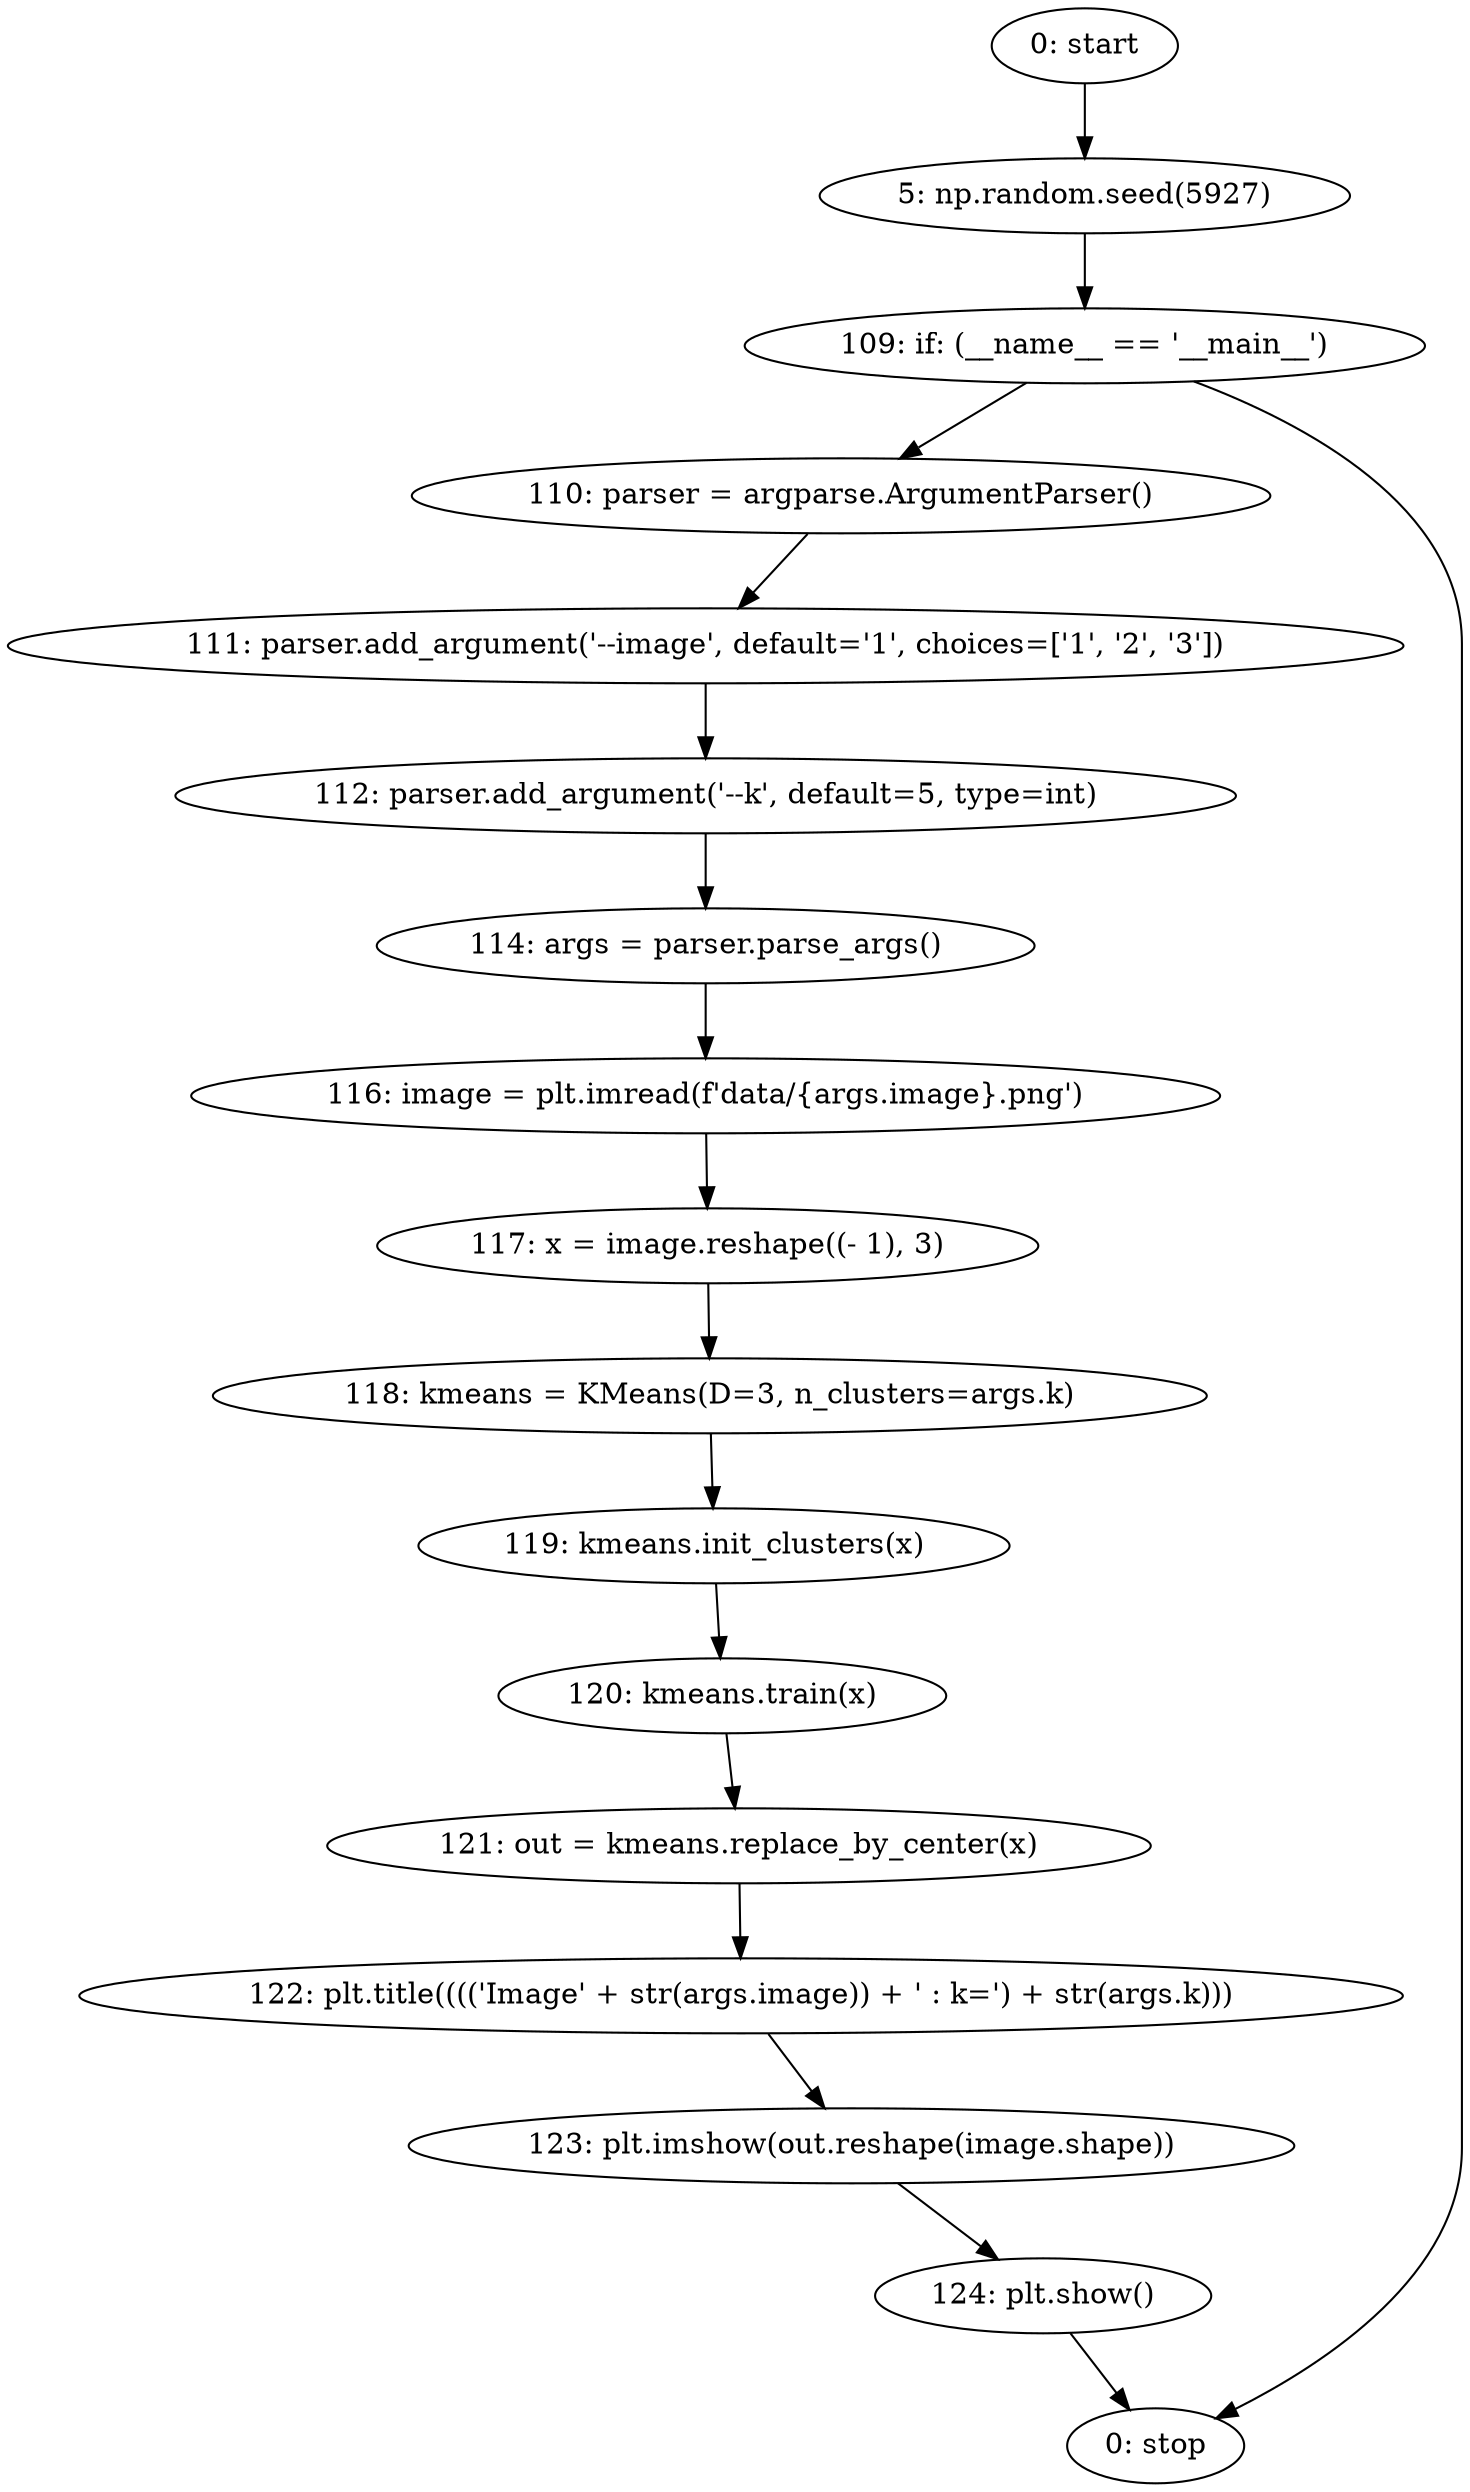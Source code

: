 strict digraph "" {
	node [label="\N"];
	0	 [label="0: start"];
	1	 [label="5: np.random.seed(5927)"];
	0 -> 1;
	2	 [label="109: if: (__name__ == '__main__')"];
	1 -> 2;
	3	 [label="110: parser = argparse.ArgumentParser()"];
	2 -> 3;
	16	 [label="0: stop"];
	2 -> 16;
	4	 [label="111: parser.add_argument('--image', default='1', choices=['1', '2', '3'])"];
	3 -> 4;
	5	 [label="112: parser.add_argument('--k', default=5, type=int)"];
	4 -> 5;
	6	 [label="114: args = parser.parse_args()"];
	5 -> 6;
	7	 [label="116: image = plt.imread(f'data/{args.image}.png')"];
	6 -> 7;
	8	 [label="117: x = image.reshape((- 1), 3)"];
	7 -> 8;
	9	 [label="118: kmeans = KMeans(D=3, n_clusters=args.k)"];
	8 -> 9;
	10	 [label="119: kmeans.init_clusters(x)"];
	9 -> 10;
	11	 [label="120: kmeans.train(x)"];
	10 -> 11;
	12	 [label="121: out = kmeans.replace_by_center(x)"];
	11 -> 12;
	13	 [label="122: plt.title(((('Image' + str(args.image)) + ' : k=') + str(args.k)))"];
	12 -> 13;
	14	 [label="123: plt.imshow(out.reshape(image.shape))"];
	13 -> 14;
	15	 [label="124: plt.show()"];
	14 -> 15;
	15 -> 16;
}

